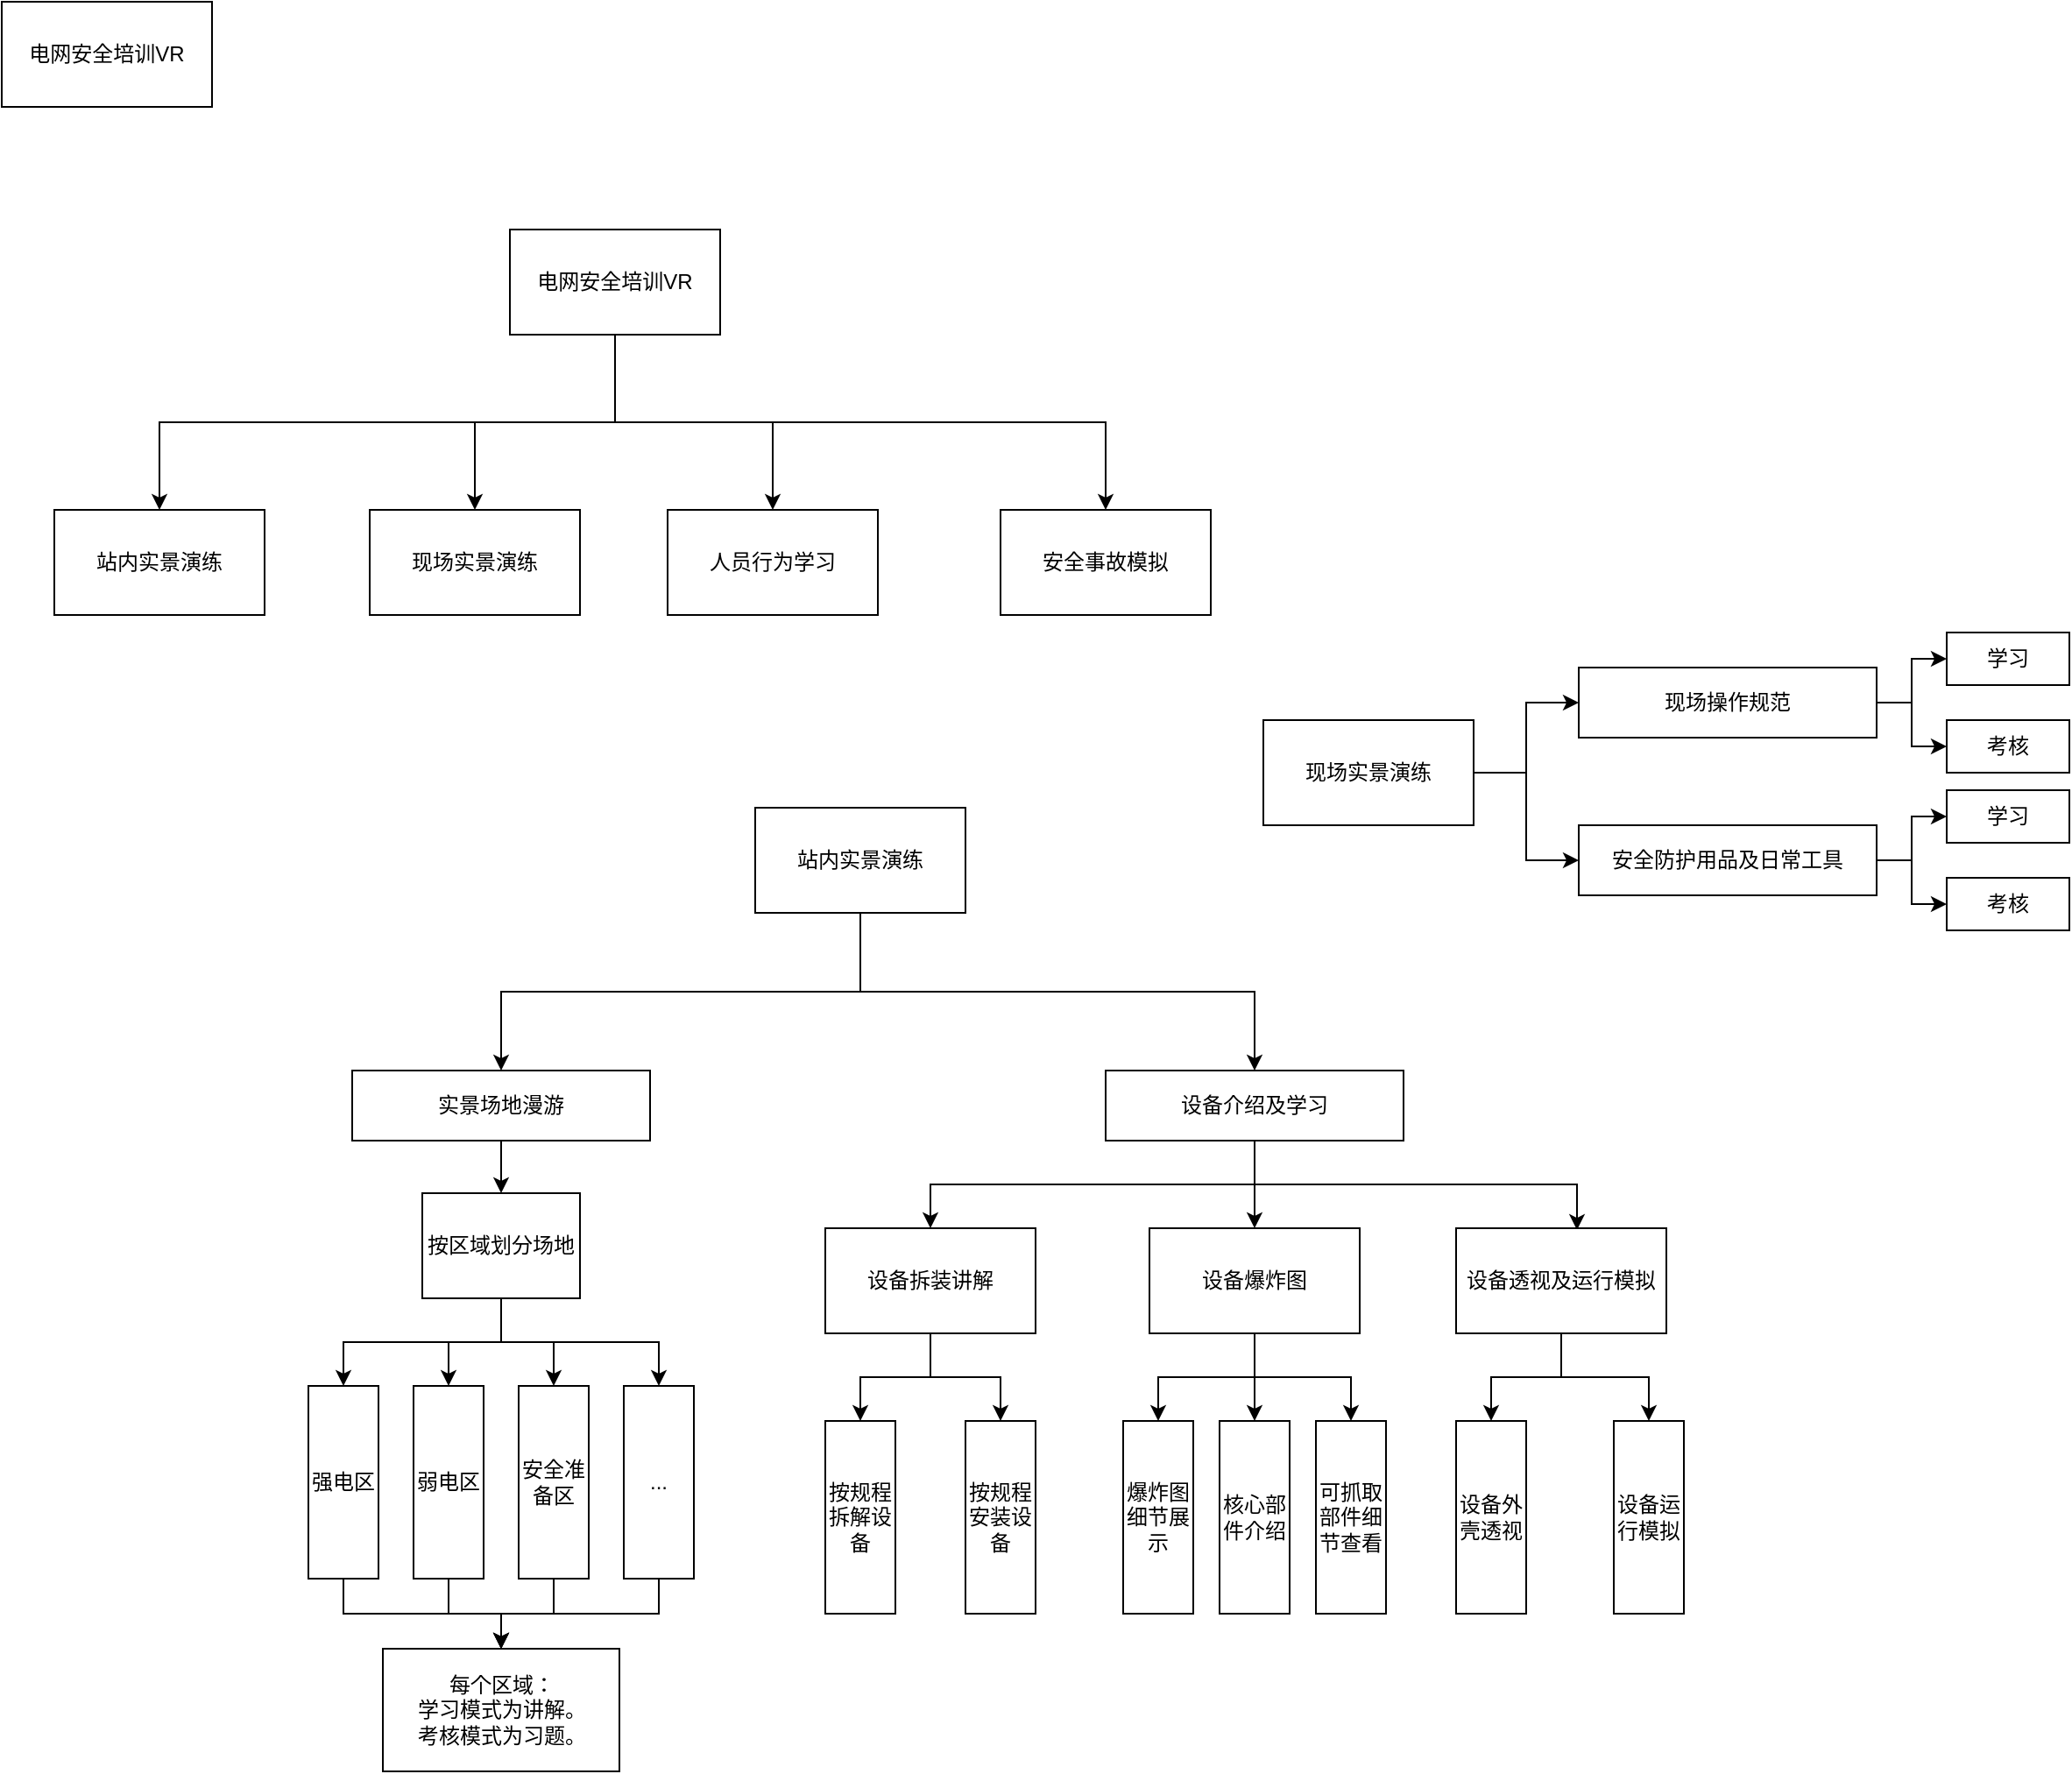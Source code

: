 <mxfile version="13.0.9" type="github">
  <diagram id="86CyNWyPQC0UojKd5ZI3" name="Page-1">
    <mxGraphModel dx="1422" dy="761" grid="1" gridSize="10" guides="1" tooltips="1" connect="1" arrows="1" fold="1" page="1" pageScale="1" pageWidth="1500" pageHeight="2000" math="0" shadow="0">
      <root>
        <mxCell id="0" />
        <mxCell id="1" parent="0" />
        <mxCell id="DtHLHoiFknx3RHCEOVzX-1" value="电网安全培训VR" style="rounded=0;whiteSpace=wrap;html=1;" parent="1" vertex="1">
          <mxGeometry x="20" y="20" width="120" height="60" as="geometry" />
        </mxCell>
        <mxCell id="DtHLHoiFknx3RHCEOVzX-8" style="edgeStyle=orthogonalEdgeStyle;rounded=0;orthogonalLoop=1;jettySize=auto;html=1;exitX=0.5;exitY=1;exitDx=0;exitDy=0;entryX=0.5;entryY=0;entryDx=0;entryDy=0;" parent="1" source="DtHLHoiFknx3RHCEOVzX-2" target="DtHLHoiFknx3RHCEOVzX-3" edge="1">
          <mxGeometry relative="1" as="geometry" />
        </mxCell>
        <mxCell id="DtHLHoiFknx3RHCEOVzX-9" style="edgeStyle=orthogonalEdgeStyle;rounded=0;orthogonalLoop=1;jettySize=auto;html=1;exitX=0.5;exitY=1;exitDx=0;exitDy=0;" parent="1" source="DtHLHoiFknx3RHCEOVzX-2" target="DtHLHoiFknx3RHCEOVzX-4" edge="1">
          <mxGeometry relative="1" as="geometry" />
        </mxCell>
        <mxCell id="DtHLHoiFknx3RHCEOVzX-10" style="edgeStyle=orthogonalEdgeStyle;rounded=0;orthogonalLoop=1;jettySize=auto;html=1;exitX=0.5;exitY=1;exitDx=0;exitDy=0;entryX=0.5;entryY=0;entryDx=0;entryDy=0;" parent="1" source="DtHLHoiFknx3RHCEOVzX-2" target="DtHLHoiFknx3RHCEOVzX-5" edge="1">
          <mxGeometry relative="1" as="geometry" />
        </mxCell>
        <mxCell id="DtHLHoiFknx3RHCEOVzX-11" style="edgeStyle=orthogonalEdgeStyle;rounded=0;orthogonalLoop=1;jettySize=auto;html=1;exitX=0.5;exitY=1;exitDx=0;exitDy=0;" parent="1" source="DtHLHoiFknx3RHCEOVzX-2" target="DtHLHoiFknx3RHCEOVzX-6" edge="1">
          <mxGeometry relative="1" as="geometry" />
        </mxCell>
        <mxCell id="DtHLHoiFknx3RHCEOVzX-2" value="电网安全培训VR" style="rounded=0;whiteSpace=wrap;html=1;" parent="1" vertex="1">
          <mxGeometry x="310" y="150" width="120" height="60" as="geometry" />
        </mxCell>
        <mxCell id="DtHLHoiFknx3RHCEOVzX-3" value="站内实景演练" style="rounded=0;whiteSpace=wrap;html=1;" parent="1" vertex="1">
          <mxGeometry x="50" y="310" width="120" height="60" as="geometry" />
        </mxCell>
        <mxCell id="DtHLHoiFknx3RHCEOVzX-4" value="现场实景演练" style="rounded=0;whiteSpace=wrap;html=1;" parent="1" vertex="1">
          <mxGeometry x="230" y="310" width="120" height="60" as="geometry" />
        </mxCell>
        <mxCell id="DtHLHoiFknx3RHCEOVzX-5" value="人员行为学习" style="rounded=0;whiteSpace=wrap;html=1;" parent="1" vertex="1">
          <mxGeometry x="400" y="310" width="120" height="60" as="geometry" />
        </mxCell>
        <mxCell id="DtHLHoiFknx3RHCEOVzX-6" value="安全事故模拟" style="rounded=0;whiteSpace=wrap;html=1;" parent="1" vertex="1">
          <mxGeometry x="590" y="310" width="120" height="60" as="geometry" />
        </mxCell>
        <mxCell id="C6fWhCqGlJqo4vq4Sm0M-2" style="edgeStyle=orthogonalEdgeStyle;rounded=0;orthogonalLoop=1;jettySize=auto;html=1;exitX=0.5;exitY=1;exitDx=0;exitDy=0;entryX=0.5;entryY=0;entryDx=0;entryDy=0;" parent="1" source="DtHLHoiFknx3RHCEOVzX-7" target="C6fWhCqGlJqo4vq4Sm0M-1" edge="1">
          <mxGeometry relative="1" as="geometry" />
        </mxCell>
        <mxCell id="DtHLHoiFknx3RHCEOVzX-7" value="&lt;font style=&quot;font-size: 12px&quot;&gt;实景场地漫游&lt;/font&gt;" style="rounded=0;whiteSpace=wrap;html=1;" parent="1" vertex="1">
          <mxGeometry x="220" y="630" width="170" height="40" as="geometry" />
        </mxCell>
        <mxCell id="ZwAd7_-GpfGee-D3uIRp-5" style="edgeStyle=orthogonalEdgeStyle;rounded=0;orthogonalLoop=1;jettySize=auto;html=1;exitX=0.5;exitY=1;exitDx=0;exitDy=0;entryX=0.5;entryY=0;entryDx=0;entryDy=0;" parent="1" source="DtHLHoiFknx3RHCEOVzX-12" target="DtHLHoiFknx3RHCEOVzX-21" edge="1">
          <mxGeometry relative="1" as="geometry" />
        </mxCell>
        <mxCell id="ZwAd7_-GpfGee-D3uIRp-6" style="edgeStyle=orthogonalEdgeStyle;rounded=0;orthogonalLoop=1;jettySize=auto;html=1;exitX=0.5;exitY=1;exitDx=0;exitDy=0;entryX=0.5;entryY=0;entryDx=0;entryDy=0;" parent="1" source="DtHLHoiFknx3RHCEOVzX-12" target="DtHLHoiFknx3RHCEOVzX-7" edge="1">
          <mxGeometry relative="1" as="geometry" />
        </mxCell>
        <mxCell id="DtHLHoiFknx3RHCEOVzX-12" value="站内实景演练" style="rounded=0;whiteSpace=wrap;html=1;" parent="1" vertex="1">
          <mxGeometry x="450" y="480" width="120" height="60" as="geometry" />
        </mxCell>
        <mxCell id="vh8VERm719rduAOHgRj4-11" style="edgeStyle=orthogonalEdgeStyle;rounded=0;orthogonalLoop=1;jettySize=auto;html=1;exitX=0.5;exitY=1;exitDx=0;exitDy=0;" edge="1" parent="1" source="DtHLHoiFknx3RHCEOVzX-21" target="vh8VERm719rduAOHgRj4-2">
          <mxGeometry relative="1" as="geometry" />
        </mxCell>
        <mxCell id="vh8VERm719rduAOHgRj4-12" style="edgeStyle=orthogonalEdgeStyle;rounded=0;orthogonalLoop=1;jettySize=auto;html=1;exitX=0.5;exitY=1;exitDx=0;exitDy=0;entryX=0.5;entryY=0;entryDx=0;entryDy=0;" edge="1" parent="1" source="DtHLHoiFknx3RHCEOVzX-21" target="vh8VERm719rduAOHgRj4-1">
          <mxGeometry relative="1" as="geometry" />
        </mxCell>
        <mxCell id="vh8VERm719rduAOHgRj4-13" style="edgeStyle=orthogonalEdgeStyle;rounded=0;orthogonalLoop=1;jettySize=auto;html=1;exitX=0.5;exitY=1;exitDx=0;exitDy=0;entryX=0.575;entryY=0.017;entryDx=0;entryDy=0;entryPerimeter=0;" edge="1" parent="1" source="DtHLHoiFknx3RHCEOVzX-21" target="vh8VERm719rduAOHgRj4-3">
          <mxGeometry relative="1" as="geometry" />
        </mxCell>
        <mxCell id="DtHLHoiFknx3RHCEOVzX-21" value="&lt;font style=&quot;font-size: 12px&quot;&gt;设备介绍及学习&lt;/font&gt;" style="rounded=0;whiteSpace=wrap;html=1;" parent="1" vertex="1">
          <mxGeometry x="650" y="630" width="170" height="40" as="geometry" />
        </mxCell>
        <mxCell id="DtHLHoiFknx3RHCEOVzX-27" style="edgeStyle=orthogonalEdgeStyle;rounded=0;orthogonalLoop=1;jettySize=auto;html=1;exitX=1;exitY=0.5;exitDx=0;exitDy=0;entryX=0;entryY=0.5;entryDx=0;entryDy=0;" parent="1" source="DtHLHoiFknx3RHCEOVzX-29" target="DtHLHoiFknx3RHCEOVzX-33" edge="1">
          <mxGeometry relative="1" as="geometry" />
        </mxCell>
        <mxCell id="DtHLHoiFknx3RHCEOVzX-28" style="edgeStyle=orthogonalEdgeStyle;rounded=0;orthogonalLoop=1;jettySize=auto;html=1;exitX=1;exitY=0.5;exitDx=0;exitDy=0;entryX=0;entryY=0.5;entryDx=0;entryDy=0;" parent="1" source="DtHLHoiFknx3RHCEOVzX-29" target="DtHLHoiFknx3RHCEOVzX-34" edge="1">
          <mxGeometry relative="1" as="geometry" />
        </mxCell>
        <mxCell id="DtHLHoiFknx3RHCEOVzX-29" value="&lt;font style=&quot;font-size: 12px&quot;&gt;现场操作规范&lt;/font&gt;" style="rounded=0;whiteSpace=wrap;html=1;" parent="1" vertex="1">
          <mxGeometry x="920" y="400" width="170" height="40" as="geometry" />
        </mxCell>
        <mxCell id="DtHLHoiFknx3RHCEOVzX-30" style="edgeStyle=orthogonalEdgeStyle;rounded=0;orthogonalLoop=1;jettySize=auto;html=1;exitX=1;exitY=0.5;exitDx=0;exitDy=0;entryX=0;entryY=0.5;entryDx=0;entryDy=0;" parent="1" source="DtHLHoiFknx3RHCEOVzX-32" target="DtHLHoiFknx3RHCEOVzX-29" edge="1">
          <mxGeometry relative="1" as="geometry" />
        </mxCell>
        <mxCell id="DtHLHoiFknx3RHCEOVzX-31" style="edgeStyle=orthogonalEdgeStyle;rounded=0;orthogonalLoop=1;jettySize=auto;html=1;exitX=1;exitY=0.5;exitDx=0;exitDy=0;entryX=0;entryY=0.5;entryDx=0;entryDy=0;" parent="1" source="DtHLHoiFknx3RHCEOVzX-32" target="DtHLHoiFknx3RHCEOVzX-37" edge="1">
          <mxGeometry relative="1" as="geometry" />
        </mxCell>
        <mxCell id="DtHLHoiFknx3RHCEOVzX-32" value="现场实景演练" style="rounded=0;whiteSpace=wrap;html=1;" parent="1" vertex="1">
          <mxGeometry x="740" y="430" width="120" height="60" as="geometry" />
        </mxCell>
        <mxCell id="DtHLHoiFknx3RHCEOVzX-33" value="&lt;font style=&quot;font-size: 12px&quot;&gt;学习&lt;/font&gt;" style="rounded=0;whiteSpace=wrap;html=1;" parent="1" vertex="1">
          <mxGeometry x="1130" y="380" width="70" height="30" as="geometry" />
        </mxCell>
        <mxCell id="DtHLHoiFknx3RHCEOVzX-34" value="&lt;font style=&quot;font-size: 12px&quot;&gt;考核&lt;/font&gt;" style="rounded=0;whiteSpace=wrap;html=1;" parent="1" vertex="1">
          <mxGeometry x="1130" y="430" width="70" height="30" as="geometry" />
        </mxCell>
        <mxCell id="DtHLHoiFknx3RHCEOVzX-35" style="edgeStyle=orthogonalEdgeStyle;rounded=0;orthogonalLoop=1;jettySize=auto;html=1;exitX=1;exitY=0.5;exitDx=0;exitDy=0;entryX=0;entryY=0.5;entryDx=0;entryDy=0;" parent="1" source="DtHLHoiFknx3RHCEOVzX-37" target="DtHLHoiFknx3RHCEOVzX-38" edge="1">
          <mxGeometry relative="1" as="geometry" />
        </mxCell>
        <mxCell id="DtHLHoiFknx3RHCEOVzX-36" style="edgeStyle=orthogonalEdgeStyle;rounded=0;orthogonalLoop=1;jettySize=auto;html=1;exitX=1;exitY=0.5;exitDx=0;exitDy=0;entryX=0;entryY=0.5;entryDx=0;entryDy=0;" parent="1" source="DtHLHoiFknx3RHCEOVzX-37" target="DtHLHoiFknx3RHCEOVzX-39" edge="1">
          <mxGeometry relative="1" as="geometry" />
        </mxCell>
        <mxCell id="DtHLHoiFknx3RHCEOVzX-37" value="&lt;font face=&quot;宋体&quot;&gt;安全防护用品及日常工具&lt;/font&gt;" style="rounded=0;whiteSpace=wrap;html=1;" parent="1" vertex="1">
          <mxGeometry x="920" y="490" width="170" height="40" as="geometry" />
        </mxCell>
        <mxCell id="DtHLHoiFknx3RHCEOVzX-38" value="&lt;font style=&quot;font-size: 12px&quot;&gt;学习&lt;/font&gt;" style="rounded=0;whiteSpace=wrap;html=1;" parent="1" vertex="1">
          <mxGeometry x="1130" y="470" width="70" height="30" as="geometry" />
        </mxCell>
        <mxCell id="DtHLHoiFknx3RHCEOVzX-39" value="&lt;font style=&quot;font-size: 12px&quot;&gt;考核&lt;/font&gt;" style="rounded=0;whiteSpace=wrap;html=1;" parent="1" vertex="1">
          <mxGeometry x="1130" y="520" width="70" height="30" as="geometry" />
        </mxCell>
        <mxCell id="C6fWhCqGlJqo4vq4Sm0M-8" style="edgeStyle=orthogonalEdgeStyle;rounded=0;orthogonalLoop=1;jettySize=auto;html=1;exitX=0.5;exitY=1;exitDx=0;exitDy=0;entryX=0.5;entryY=0;entryDx=0;entryDy=0;" parent="1" source="C6fWhCqGlJqo4vq4Sm0M-1" target="C6fWhCqGlJqo4vq4Sm0M-4" edge="1">
          <mxGeometry relative="1" as="geometry" />
        </mxCell>
        <mxCell id="C6fWhCqGlJqo4vq4Sm0M-9" style="edgeStyle=orthogonalEdgeStyle;rounded=0;orthogonalLoop=1;jettySize=auto;html=1;exitX=0.5;exitY=1;exitDx=0;exitDy=0;entryX=0.5;entryY=0;entryDx=0;entryDy=0;" parent="1" source="C6fWhCqGlJqo4vq4Sm0M-1" target="C6fWhCqGlJqo4vq4Sm0M-5" edge="1">
          <mxGeometry relative="1" as="geometry" />
        </mxCell>
        <mxCell id="C6fWhCqGlJqo4vq4Sm0M-10" style="edgeStyle=orthogonalEdgeStyle;rounded=0;orthogonalLoop=1;jettySize=auto;html=1;exitX=0.5;exitY=1;exitDx=0;exitDy=0;entryX=0.5;entryY=0;entryDx=0;entryDy=0;" parent="1" source="C6fWhCqGlJqo4vq4Sm0M-1" target="C6fWhCqGlJqo4vq4Sm0M-3" edge="1">
          <mxGeometry relative="1" as="geometry" />
        </mxCell>
        <mxCell id="C6fWhCqGlJqo4vq4Sm0M-11" style="edgeStyle=orthogonalEdgeStyle;rounded=0;orthogonalLoop=1;jettySize=auto;html=1;exitX=0.5;exitY=1;exitDx=0;exitDy=0;entryX=0.5;entryY=0;entryDx=0;entryDy=0;" parent="1" source="C6fWhCqGlJqo4vq4Sm0M-1" target="C6fWhCqGlJqo4vq4Sm0M-6" edge="1">
          <mxGeometry relative="1" as="geometry" />
        </mxCell>
        <mxCell id="C6fWhCqGlJqo4vq4Sm0M-1" value="按区域划分场地" style="rounded=0;whiteSpace=wrap;html=1;" parent="1" vertex="1">
          <mxGeometry x="260" y="700" width="90" height="60" as="geometry" />
        </mxCell>
        <mxCell id="C6fWhCqGlJqo4vq4Sm0M-18" style="edgeStyle=orthogonalEdgeStyle;rounded=0;orthogonalLoop=1;jettySize=auto;html=1;exitX=0.5;exitY=1;exitDx=0;exitDy=0;entryX=0.5;entryY=0;entryDx=0;entryDy=0;" parent="1" source="C6fWhCqGlJqo4vq4Sm0M-3" target="C6fWhCqGlJqo4vq4Sm0M-12" edge="1">
          <mxGeometry relative="1" as="geometry" />
        </mxCell>
        <mxCell id="C6fWhCqGlJqo4vq4Sm0M-3" value="安全准备区" style="rounded=0;whiteSpace=wrap;html=1;" parent="1" vertex="1">
          <mxGeometry x="315" y="810" width="40" height="110" as="geometry" />
        </mxCell>
        <mxCell id="C6fWhCqGlJqo4vq4Sm0M-16" style="edgeStyle=orthogonalEdgeStyle;rounded=0;orthogonalLoop=1;jettySize=auto;html=1;exitX=0.5;exitY=1;exitDx=0;exitDy=0;" parent="1" source="C6fWhCqGlJqo4vq4Sm0M-4" target="C6fWhCqGlJqo4vq4Sm0M-12" edge="1">
          <mxGeometry relative="1" as="geometry" />
        </mxCell>
        <mxCell id="C6fWhCqGlJqo4vq4Sm0M-4" value="强电区" style="rounded=0;whiteSpace=wrap;html=1;" parent="1" vertex="1">
          <mxGeometry x="195" y="810" width="40" height="110" as="geometry" />
        </mxCell>
        <mxCell id="C6fWhCqGlJqo4vq4Sm0M-17" style="edgeStyle=orthogonalEdgeStyle;rounded=0;orthogonalLoop=1;jettySize=auto;html=1;exitX=0.5;exitY=1;exitDx=0;exitDy=0;entryX=0.5;entryY=0;entryDx=0;entryDy=0;" parent="1" source="C6fWhCqGlJqo4vq4Sm0M-5" target="C6fWhCqGlJqo4vq4Sm0M-12" edge="1">
          <mxGeometry relative="1" as="geometry" />
        </mxCell>
        <mxCell id="C6fWhCqGlJqo4vq4Sm0M-5" value="弱电区" style="rounded=0;whiteSpace=wrap;html=1;" parent="1" vertex="1">
          <mxGeometry x="255" y="810" width="40" height="110" as="geometry" />
        </mxCell>
        <mxCell id="C6fWhCqGlJqo4vq4Sm0M-19" style="edgeStyle=orthogonalEdgeStyle;rounded=0;orthogonalLoop=1;jettySize=auto;html=1;exitX=0.5;exitY=1;exitDx=0;exitDy=0;entryX=0.5;entryY=0;entryDx=0;entryDy=0;" parent="1" source="C6fWhCqGlJqo4vq4Sm0M-6" target="C6fWhCqGlJqo4vq4Sm0M-12" edge="1">
          <mxGeometry relative="1" as="geometry" />
        </mxCell>
        <mxCell id="C6fWhCqGlJqo4vq4Sm0M-6" value="..." style="rounded=0;whiteSpace=wrap;html=1;" parent="1" vertex="1">
          <mxGeometry x="375" y="810" width="40" height="110" as="geometry" />
        </mxCell>
        <mxCell id="C6fWhCqGlJqo4vq4Sm0M-12" value="每个区域：&lt;br&gt;学习模式为讲解。&lt;br&gt;考核模式为习题。" style="rounded=0;whiteSpace=wrap;html=1;" parent="1" vertex="1">
          <mxGeometry x="237.5" y="960" width="135" height="70" as="geometry" />
        </mxCell>
        <mxCell id="vh8VERm719rduAOHgRj4-16" style="edgeStyle=orthogonalEdgeStyle;rounded=0;orthogonalLoop=1;jettySize=auto;html=1;exitX=0.5;exitY=1;exitDx=0;exitDy=0;entryX=0.5;entryY=0;entryDx=0;entryDy=0;" edge="1" parent="1" source="vh8VERm719rduAOHgRj4-1" target="vh8VERm719rduAOHgRj4-4">
          <mxGeometry relative="1" as="geometry" />
        </mxCell>
        <mxCell id="vh8VERm719rduAOHgRj4-17" style="edgeStyle=orthogonalEdgeStyle;rounded=0;orthogonalLoop=1;jettySize=auto;html=1;exitX=0.5;exitY=1;exitDx=0;exitDy=0;entryX=0.5;entryY=0;entryDx=0;entryDy=0;" edge="1" parent="1" source="vh8VERm719rduAOHgRj4-1" target="vh8VERm719rduAOHgRj4-5">
          <mxGeometry relative="1" as="geometry" />
        </mxCell>
        <mxCell id="vh8VERm719rduAOHgRj4-18" style="edgeStyle=orthogonalEdgeStyle;rounded=0;orthogonalLoop=1;jettySize=auto;html=1;exitX=0.5;exitY=1;exitDx=0;exitDy=0;entryX=0.5;entryY=0;entryDx=0;entryDy=0;" edge="1" parent="1" source="vh8VERm719rduAOHgRj4-1" target="vh8VERm719rduAOHgRj4-6">
          <mxGeometry relative="1" as="geometry" />
        </mxCell>
        <mxCell id="vh8VERm719rduAOHgRj4-1" value="设备爆炸图" style="rounded=0;whiteSpace=wrap;html=1;" vertex="1" parent="1">
          <mxGeometry x="675" y="720" width="120" height="60" as="geometry" />
        </mxCell>
        <mxCell id="vh8VERm719rduAOHgRj4-14" style="edgeStyle=orthogonalEdgeStyle;rounded=0;orthogonalLoop=1;jettySize=auto;html=1;exitX=0.5;exitY=1;exitDx=0;exitDy=0;entryX=0.5;entryY=0;entryDx=0;entryDy=0;" edge="1" parent="1" source="vh8VERm719rduAOHgRj4-2" target="vh8VERm719rduAOHgRj4-7">
          <mxGeometry relative="1" as="geometry" />
        </mxCell>
        <mxCell id="vh8VERm719rduAOHgRj4-15" style="edgeStyle=orthogonalEdgeStyle;rounded=0;orthogonalLoop=1;jettySize=auto;html=1;exitX=0.5;exitY=1;exitDx=0;exitDy=0;entryX=0.5;entryY=0;entryDx=0;entryDy=0;" edge="1" parent="1" source="vh8VERm719rduAOHgRj4-2" target="vh8VERm719rduAOHgRj4-8">
          <mxGeometry relative="1" as="geometry" />
        </mxCell>
        <mxCell id="vh8VERm719rduAOHgRj4-2" value="设备拆装讲解" style="rounded=0;whiteSpace=wrap;html=1;" vertex="1" parent="1">
          <mxGeometry x="490" y="720" width="120" height="60" as="geometry" />
        </mxCell>
        <mxCell id="vh8VERm719rduAOHgRj4-19" style="edgeStyle=orthogonalEdgeStyle;rounded=0;orthogonalLoop=1;jettySize=auto;html=1;exitX=0.5;exitY=1;exitDx=0;exitDy=0;entryX=0.5;entryY=0;entryDx=0;entryDy=0;" edge="1" parent="1" source="vh8VERm719rduAOHgRj4-3" target="vh8VERm719rduAOHgRj4-9">
          <mxGeometry relative="1" as="geometry" />
        </mxCell>
        <mxCell id="vh8VERm719rduAOHgRj4-20" style="edgeStyle=orthogonalEdgeStyle;rounded=0;orthogonalLoop=1;jettySize=auto;html=1;exitX=0.5;exitY=1;exitDx=0;exitDy=0;entryX=0.5;entryY=0;entryDx=0;entryDy=0;" edge="1" parent="1" source="vh8VERm719rduAOHgRj4-3" target="vh8VERm719rduAOHgRj4-10">
          <mxGeometry relative="1" as="geometry" />
        </mxCell>
        <mxCell id="vh8VERm719rduAOHgRj4-3" value="设备透视及运行模拟" style="rounded=0;whiteSpace=wrap;html=1;" vertex="1" parent="1">
          <mxGeometry x="850" y="720" width="120" height="60" as="geometry" />
        </mxCell>
        <mxCell id="vh8VERm719rduAOHgRj4-4" value="爆炸图细节展示" style="rounded=0;whiteSpace=wrap;html=1;" vertex="1" parent="1">
          <mxGeometry x="660" y="830" width="40" height="110" as="geometry" />
        </mxCell>
        <mxCell id="vh8VERm719rduAOHgRj4-5" value="核心部件介绍" style="rounded=0;whiteSpace=wrap;html=1;" vertex="1" parent="1">
          <mxGeometry x="715" y="830" width="40" height="110" as="geometry" />
        </mxCell>
        <mxCell id="vh8VERm719rduAOHgRj4-6" value="可抓取部件细节查看" style="rounded=0;whiteSpace=wrap;html=1;" vertex="1" parent="1">
          <mxGeometry x="770" y="830" width="40" height="110" as="geometry" />
        </mxCell>
        <mxCell id="vh8VERm719rduAOHgRj4-7" value="按规程拆解设备" style="rounded=0;whiteSpace=wrap;html=1;" vertex="1" parent="1">
          <mxGeometry x="490" y="830" width="40" height="110" as="geometry" />
        </mxCell>
        <mxCell id="vh8VERm719rduAOHgRj4-8" value="按规程安装设备" style="rounded=0;whiteSpace=wrap;html=1;" vertex="1" parent="1">
          <mxGeometry x="570" y="830" width="40" height="110" as="geometry" />
        </mxCell>
        <mxCell id="vh8VERm719rduAOHgRj4-9" value="设备外壳透视" style="rounded=0;whiteSpace=wrap;html=1;" vertex="1" parent="1">
          <mxGeometry x="850" y="830" width="40" height="110" as="geometry" />
        </mxCell>
        <mxCell id="vh8VERm719rduAOHgRj4-10" value="设备运行模拟" style="rounded=0;whiteSpace=wrap;html=1;" vertex="1" parent="1">
          <mxGeometry x="940" y="830" width="40" height="110" as="geometry" />
        </mxCell>
      </root>
    </mxGraphModel>
  </diagram>
</mxfile>
